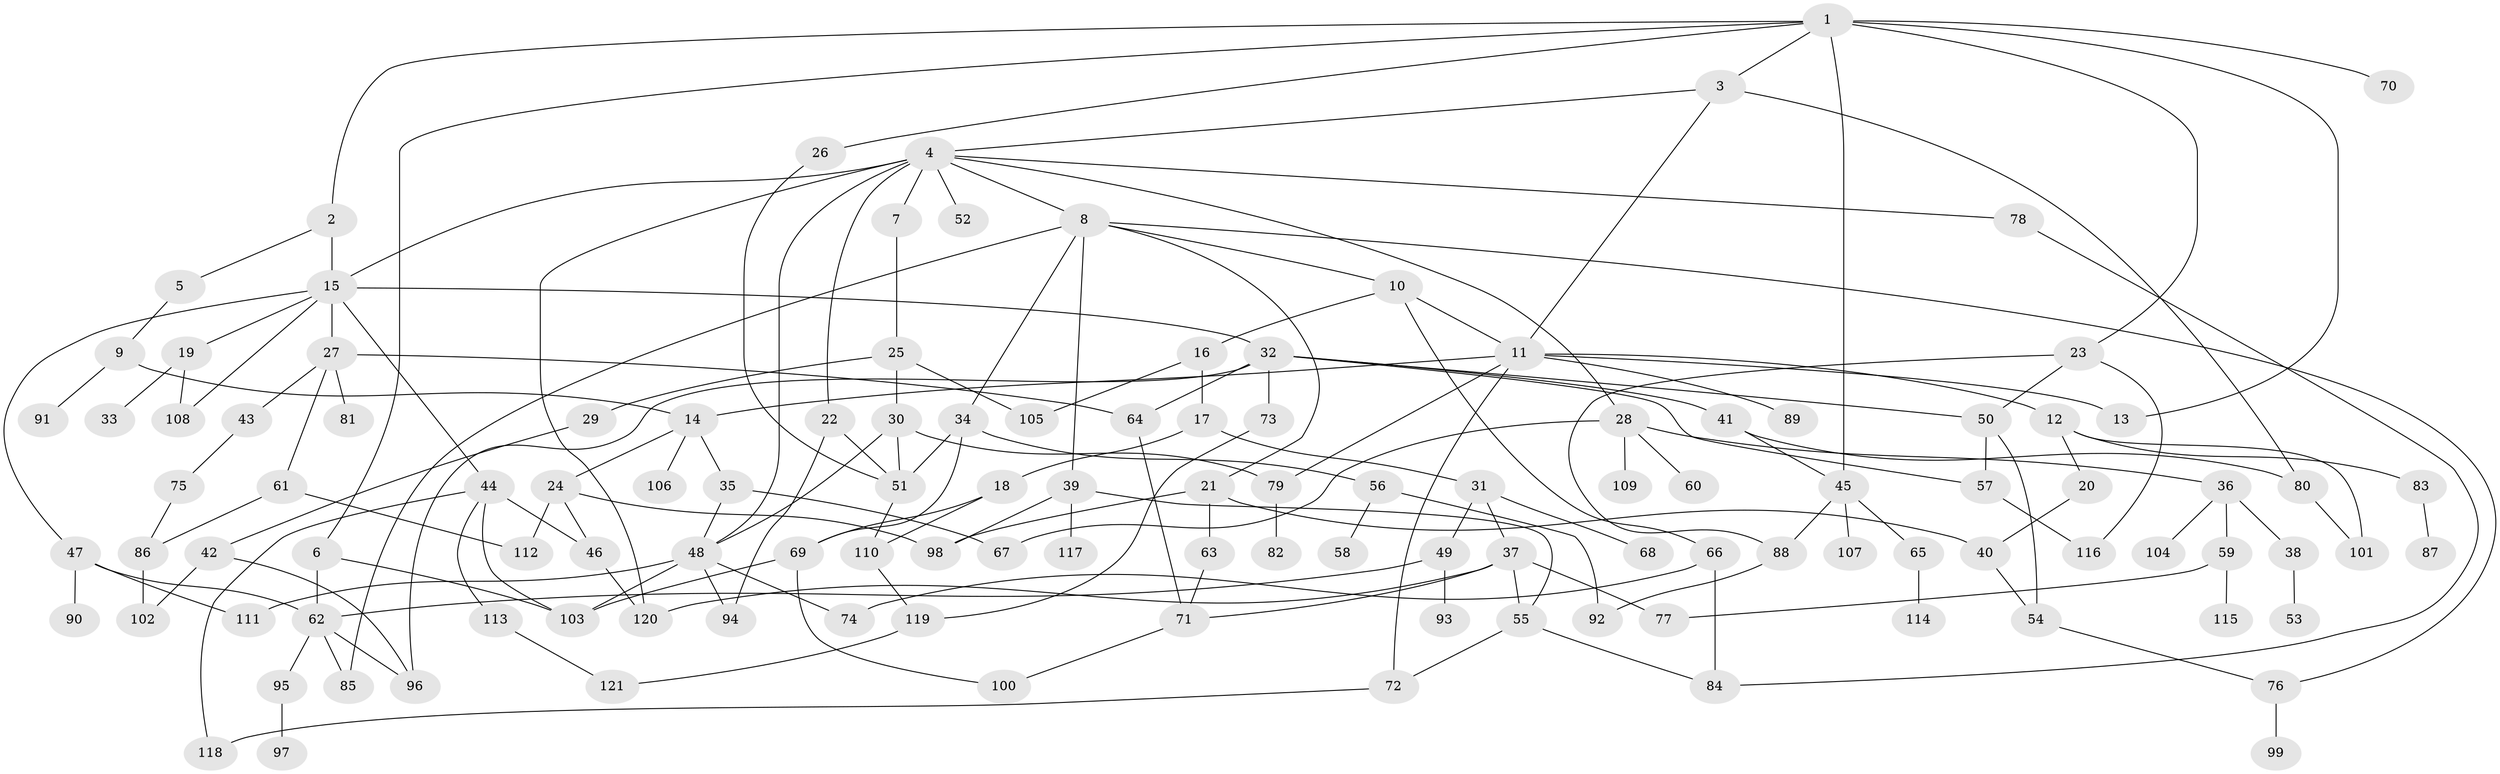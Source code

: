 // Generated by graph-tools (version 1.1) at 2025/34/03/09/25 02:34:32]
// undirected, 121 vertices, 177 edges
graph export_dot {
graph [start="1"]
  node [color=gray90,style=filled];
  1;
  2;
  3;
  4;
  5;
  6;
  7;
  8;
  9;
  10;
  11;
  12;
  13;
  14;
  15;
  16;
  17;
  18;
  19;
  20;
  21;
  22;
  23;
  24;
  25;
  26;
  27;
  28;
  29;
  30;
  31;
  32;
  33;
  34;
  35;
  36;
  37;
  38;
  39;
  40;
  41;
  42;
  43;
  44;
  45;
  46;
  47;
  48;
  49;
  50;
  51;
  52;
  53;
  54;
  55;
  56;
  57;
  58;
  59;
  60;
  61;
  62;
  63;
  64;
  65;
  66;
  67;
  68;
  69;
  70;
  71;
  72;
  73;
  74;
  75;
  76;
  77;
  78;
  79;
  80;
  81;
  82;
  83;
  84;
  85;
  86;
  87;
  88;
  89;
  90;
  91;
  92;
  93;
  94;
  95;
  96;
  97;
  98;
  99;
  100;
  101;
  102;
  103;
  104;
  105;
  106;
  107;
  108;
  109;
  110;
  111;
  112;
  113;
  114;
  115;
  116;
  117;
  118;
  119;
  120;
  121;
  1 -- 2;
  1 -- 3;
  1 -- 6;
  1 -- 13;
  1 -- 23;
  1 -- 26;
  1 -- 45;
  1 -- 70;
  2 -- 5;
  2 -- 15;
  3 -- 4;
  3 -- 80;
  3 -- 11;
  4 -- 7;
  4 -- 8;
  4 -- 15;
  4 -- 22;
  4 -- 28;
  4 -- 52;
  4 -- 78;
  4 -- 120;
  4 -- 48;
  5 -- 9;
  6 -- 103;
  6 -- 62;
  7 -- 25;
  8 -- 10;
  8 -- 21;
  8 -- 34;
  8 -- 39;
  8 -- 76;
  8 -- 85;
  9 -- 14;
  9 -- 91;
  10 -- 11;
  10 -- 16;
  10 -- 66;
  11 -- 12;
  11 -- 72;
  11 -- 79;
  11 -- 89;
  11 -- 14;
  11 -- 13;
  12 -- 20;
  12 -- 83;
  12 -- 101;
  14 -- 24;
  14 -- 35;
  14 -- 106;
  15 -- 19;
  15 -- 27;
  15 -- 32;
  15 -- 44;
  15 -- 47;
  15 -- 108;
  16 -- 17;
  16 -- 105;
  17 -- 18;
  17 -- 31;
  18 -- 69;
  18 -- 110;
  19 -- 33;
  19 -- 108;
  20 -- 40;
  21 -- 40;
  21 -- 63;
  21 -- 98;
  22 -- 94;
  22 -- 51;
  23 -- 88;
  23 -- 116;
  23 -- 50;
  24 -- 98;
  24 -- 46;
  24 -- 112;
  25 -- 29;
  25 -- 30;
  25 -- 105;
  26 -- 51;
  27 -- 43;
  27 -- 61;
  27 -- 81;
  27 -- 64;
  28 -- 36;
  28 -- 60;
  28 -- 67;
  28 -- 109;
  29 -- 42;
  30 -- 51;
  30 -- 79;
  30 -- 48;
  31 -- 37;
  31 -- 49;
  31 -- 68;
  32 -- 41;
  32 -- 50;
  32 -- 64;
  32 -- 73;
  32 -- 96;
  32 -- 57;
  34 -- 56;
  34 -- 69;
  34 -- 51;
  35 -- 48;
  35 -- 67;
  36 -- 38;
  36 -- 59;
  36 -- 104;
  37 -- 55;
  37 -- 77;
  37 -- 120;
  37 -- 71;
  38 -- 53;
  39 -- 117;
  39 -- 55;
  39 -- 98;
  40 -- 54;
  41 -- 80;
  41 -- 45;
  42 -- 96;
  42 -- 102;
  43 -- 75;
  44 -- 46;
  44 -- 113;
  44 -- 118;
  44 -- 103;
  45 -- 65;
  45 -- 107;
  45 -- 88;
  46 -- 120;
  47 -- 62;
  47 -- 90;
  47 -- 111;
  48 -- 111;
  48 -- 103;
  48 -- 74;
  48 -- 94;
  49 -- 93;
  49 -- 62;
  50 -- 54;
  50 -- 57;
  51 -- 110;
  54 -- 76;
  55 -- 72;
  55 -- 84;
  56 -- 58;
  56 -- 92;
  57 -- 116;
  59 -- 115;
  59 -- 77;
  61 -- 112;
  61 -- 86;
  62 -- 95;
  62 -- 85;
  62 -- 96;
  63 -- 71;
  64 -- 71;
  65 -- 114;
  66 -- 74;
  66 -- 84;
  69 -- 100;
  69 -- 103;
  71 -- 100;
  72 -- 118;
  73 -- 119;
  75 -- 86;
  76 -- 99;
  78 -- 84;
  79 -- 82;
  80 -- 101;
  83 -- 87;
  86 -- 102;
  88 -- 92;
  95 -- 97;
  110 -- 119;
  113 -- 121;
  119 -- 121;
}
